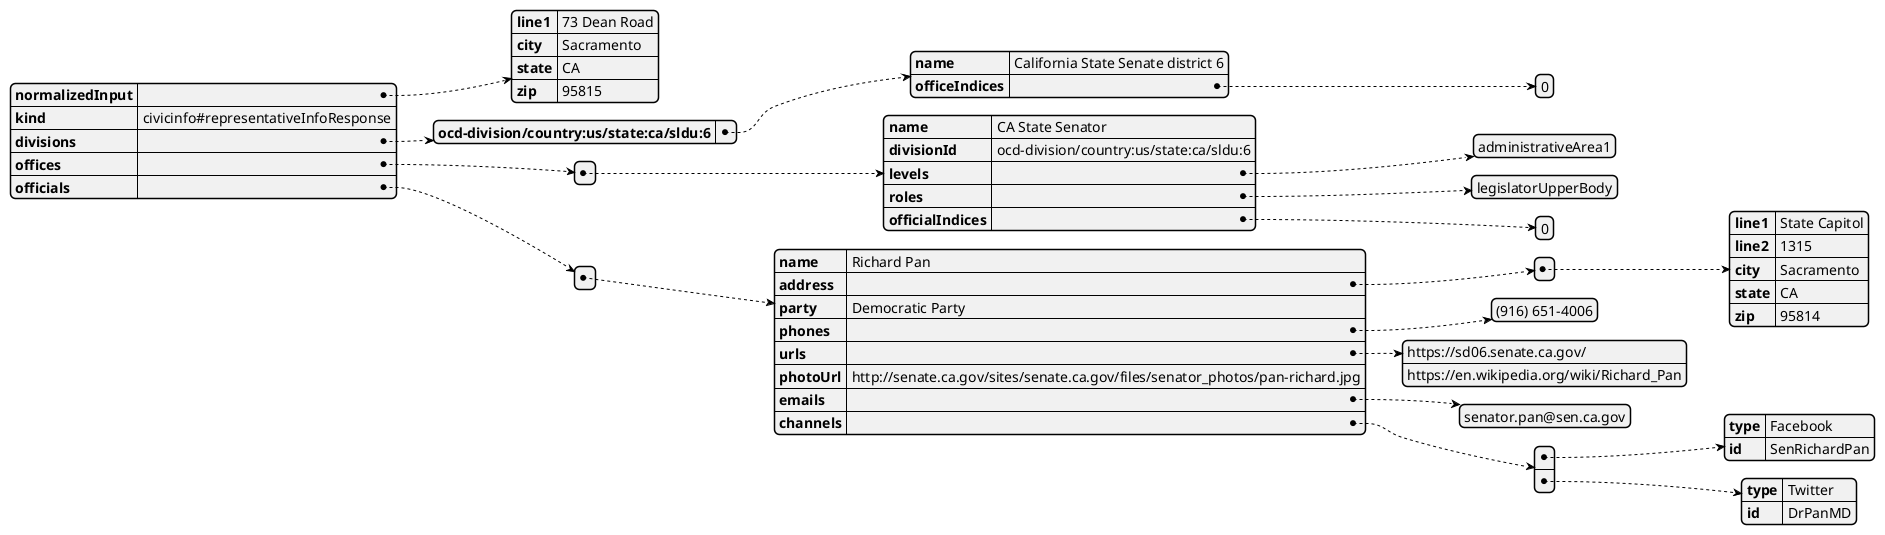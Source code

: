 @startjson
{
  "normalizedInput": {
    "line1": "73 Dean Road",
    "city": "Sacramento",
    "state": "CA",
    "zip": "95815"
  },
  "kind": "civicinfo#representativeInfoResponse",
  "divisions": {
    "ocd-division/country:us/state:ca/sldu:6": {
      "name": "California State Senate district 6",
      "officeIndices": [
        0
      ]
    }
  },
  "offices": [
    {
      "name": "CA State Senator",
      "divisionId": "ocd-division/country:us/state:ca/sldu:6",
      "levels": [
        "administrativeArea1"
      ],
      "roles": [
        "legislatorUpperBody"
      ],
      "officialIndices": [
        0
      ]
    }
  ],
  "officials": [
    {
      "name": "Richard Pan",
      "address": [
        {
          "line1": "State Capitol",
          "line2": "1315",
          "city": "Sacramento",
          "state": "CA",
          "zip": "95814"
        }
      ],
      "party": "Democratic Party",
      "phones": [
        "(916) 651-4006"
      ],
      "urls": [
        "https://sd06.senate.ca.gov/",
        "https://en.wikipedia.org/wiki/Richard_Pan"
      ],
      "photoUrl": "http://senate.ca.gov/sites/senate.ca.gov/files/senator_photos/pan-richard.jpg",
      "emails": [
        "senator.pan@sen.ca.gov"
      ],
      "channels": [
        {
          "type": "Facebook",
          "id": "SenRichardPan"
        },
        {
          "type": "Twitter",
          "id": "DrPanMD"
        }
      ]
    }
  ]
}
@endjson